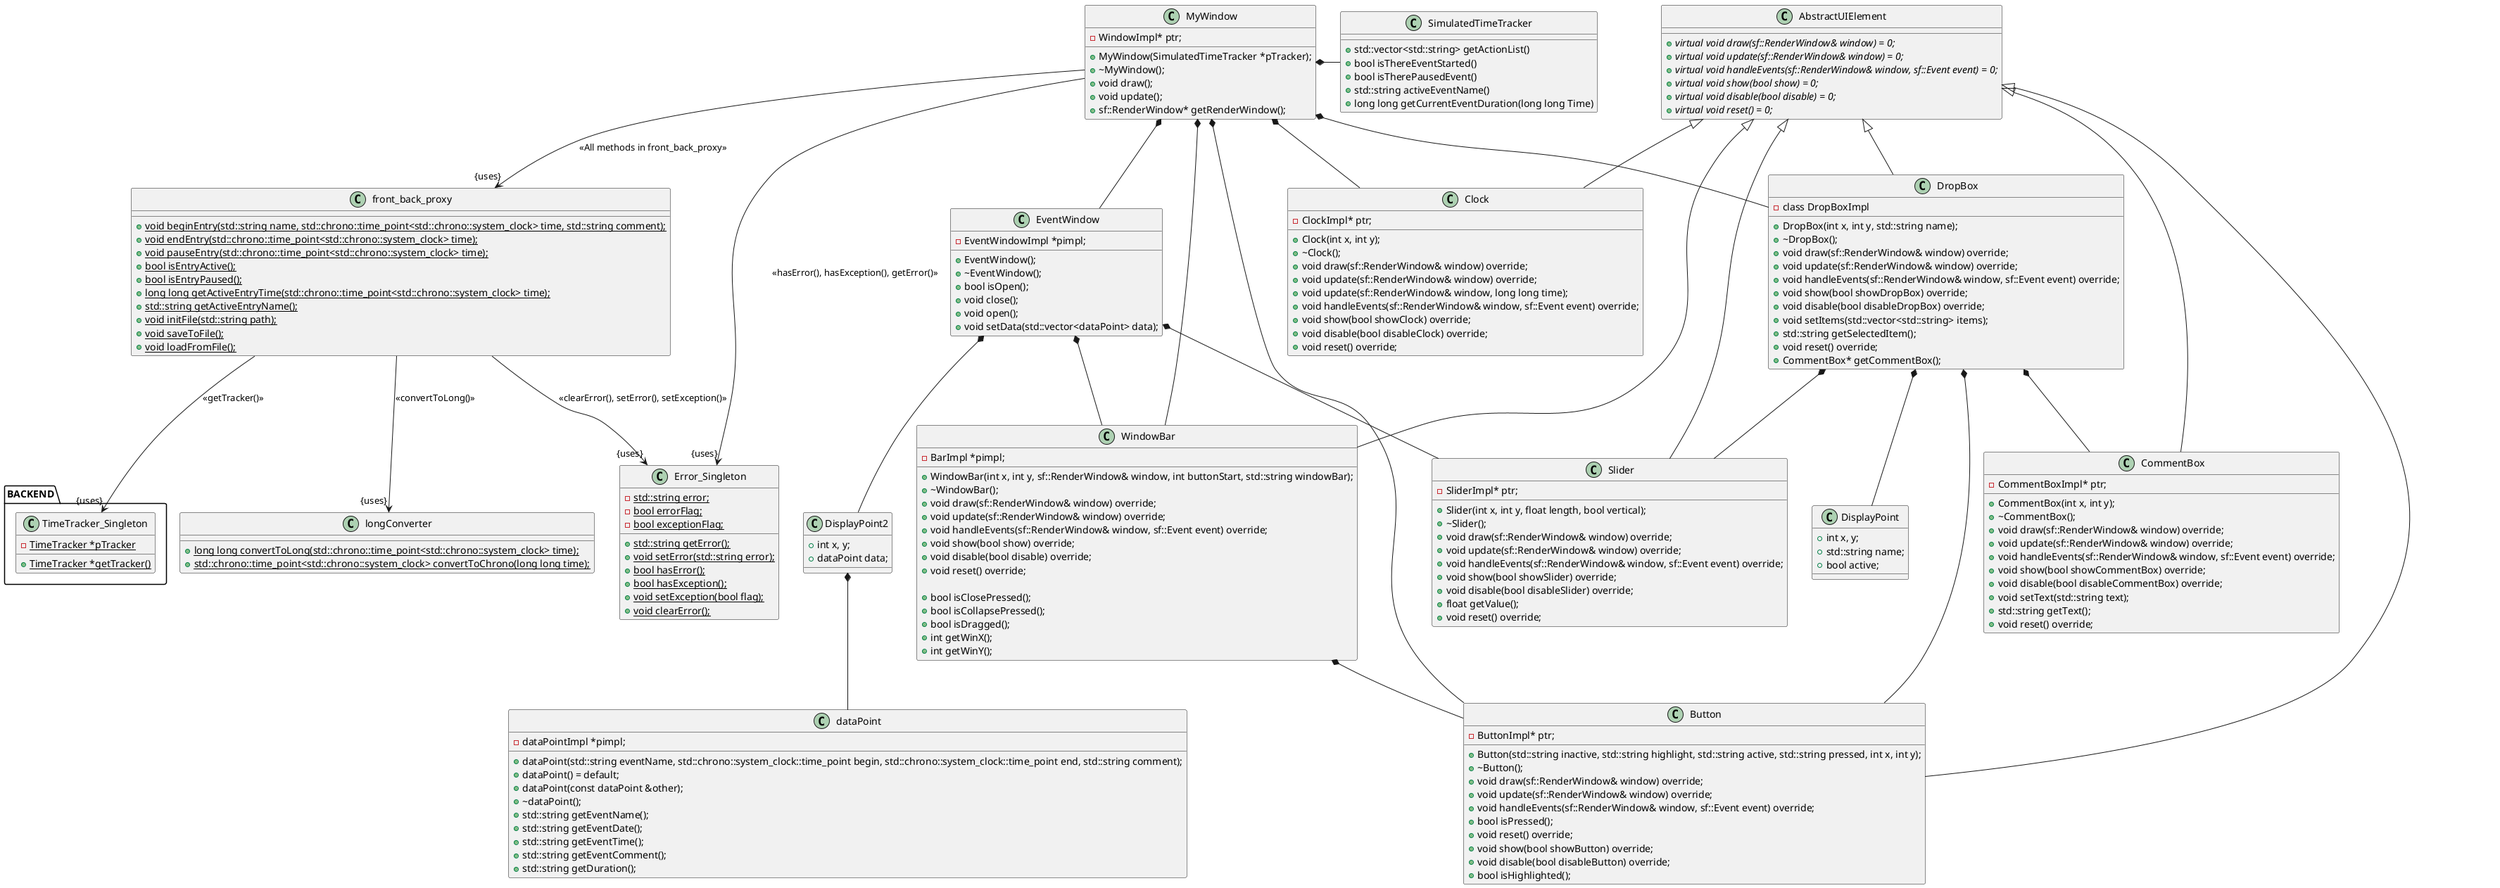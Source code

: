 @startuml

class BACKEND.TimeTracker_Singleton {
    - {static} TimeTracker *pTracker
    + {static} TimeTracker *getTracker()
}

class Error_Singleton {
    + {static} std::string getError();
    + {static} void setError(std::string error);
    + {static} bool hasError();
    + {static} bool hasException();
    + {static} void setException(bool flag);
    + {static} void clearError();
    - {static} std::string error;
    - {static} bool errorFlag;
    - {static} bool exceptionFlag;
}

class longConverter {
    + {static} long long convertToLong(std::chrono::time_point<std::chrono::system_clock> time);
    + {static} std::chrono::time_point<std::chrono::system_clock> convertToChrono(long long time);
}

class front_back_proxy {
    + {static} void beginEntry(std::string name, std::chrono::time_point<std::chrono::system_clock> time, std::string comment);
    + {static} void endEntry(std::chrono::time_point<std::chrono::system_clock> time);
    + {static} void pauseEntry(std::chrono::time_point<std::chrono::system_clock> time);
    + {static} bool isEntryActive();
    + {static} bool isEntryPaused();
    + {static} long long getActiveEntryTime(std::chrono::time_point<std::chrono::system_clock> time);
    + {static} std::string getActiveEntryName();
    + {static} void initFile(std::string path);
    + {static} void saveToFile();
    + {static} void loadFromFile();
}

class AbstractUIElement {
    + {abstract} virtual void draw(sf::RenderWindow& window) = 0;
      + {abstract} virtual void update(sf::RenderWindow& window) = 0;
       + {abstract} virtual void handleEvents(sf::RenderWindow& window, sf::Event event) = 0;
        + {abstract}  virtual void show(bool show) = 0;
        + {abstract} virtual void disable(bool disable) = 0;
        + {abstract} virtual void reset() = 0;
}

class Button{
    + Button(std::string inactive, std::string highlight, std::string active, std::string pressed, int x, int y);
    + ~Button();
    + void draw(sf::RenderWindow& window) override;
    + void update(sf::RenderWindow& window) override;
    + void handleEvents(sf::RenderWindow& window, sf::Event event) override;
    + bool isPressed();
    + void reset() override;
    + void show(bool showButton) override;
    + void disable(bool disableButton) override;
    + bool isHighlighted();

    - ButtonImpl* ptr;
}

AbstractUIElement <|-- Button

class Clock{
    + Clock(int x, int y);
    + ~Clock();
    + void draw(sf::RenderWindow& window) override;
    + void update(sf::RenderWindow& window) override;
    + void update(sf::RenderWindow& window, long long time);
    + void handleEvents(sf::RenderWindow& window, sf::Event event) override;
    + void show(bool showClock) override;
    + void disable(bool disableClock) override;
    + void reset() override;

    - ClockImpl* ptr;
}

AbstractUIElement <|-- Clock

class CommentBox{
    + CommentBox(int x, int y);
    + ~CommentBox();
    + void draw(sf::RenderWindow& window) override;
    + void update(sf::RenderWindow& window) override;
    + void handleEvents(sf::RenderWindow& window, sf::Event event) override;
    + void show(bool showCommentBox) override;
    + void disable(bool disableCommentBox) override;
    + void setText(std::string text);
    + std::string getText();
    + void reset() override;

    - CommentBoxImpl* ptr;
}

AbstractUIElement <|-- CommentBox


class dataPoint {
    + dataPoint(std::string eventName, std::chrono::system_clock::time_point begin, std::chrono::system_clock::time_point end, std::string comment);
    + dataPoint() = default;
    + dataPoint(const dataPoint &other);
    + ~dataPoint();
    + std::string getEventName();
    + std::string getEventDate();
    + std::string getEventTime();
    + std::string getEventComment();
    + std::string getDuration();

    - dataPointImpl *pimpl;
}

class DropBox{
    + DropBox(int x, int y, std::string name);
    + ~DropBox();
    + void draw(sf::RenderWindow& window) override;
    + void update(sf::RenderWindow& window) override;
    + void handleEvents(sf::RenderWindow& window, sf::Event event) override;
    + void show(bool showDropBox) override;
    + void disable(bool disableDropBox) override;
    + void setItems(std::vector<std::string> items);
    + std::string getSelectedItem();
    + void reset() override;
    + CommentBox* getCommentBox();

    - class DropBoxImpl
}

AbstractUIElement <|-- DropBox

class EventWindow {
    + EventWindow();
    + ~EventWindow();
    + bool isOpen();
    + void close();
    + void open();
    + void setData(std::vector<dataPoint> data);

    - EventWindowImpl *pimpl;
}

class MyWindow {

    + MyWindow(SimulatedTimeTracker *pTracker);
    + ~MyWindow();
    + void draw();
    + void update();
    + sf::RenderWindow* getRenderWindow();

    - WindowImpl* ptr;
}

class SimulatedTimeTracker {
    + std::vector<std::string> getActionList()
    + bool isThereEventStarted()
    + bool isTherePausedEvent()
    + std::string activeEventName()
    + long long getCurrentEventDuration(long long Time)
}

class Slider{
    + Slider(int x, int y, float length, bool vertical);
    + ~Slider();
    + void draw(sf::RenderWindow& window) override;
    + void update(sf::RenderWindow& window) override;
    + void handleEvents(sf::RenderWindow& window, sf::Event event) override;
    + void show(bool showSlider) override;
    + void disable(bool disableSlider) override;
    + float getValue();
    + void reset() override;
    - SliderImpl* ptr;
}

AbstractUIElement <|-- Slider

class WindowBar {
    + WindowBar(int x, int y, sf::RenderWindow& window, int buttonStart, std::string windowBar);
    + ~WindowBar();
    + void draw(sf::RenderWindow& window) override;
    + void update(sf::RenderWindow& window) override;
    + void handleEvents(sf::RenderWindow& window, sf::Event event) override;
    + void show(bool show) override;
    + void disable(bool disable) override;
    + void reset() override;

    + bool isClosePressed();
    + bool isCollapsePressed();
    + bool isDragged();
    + int getWinX();
    + int getWinY();


    - BarImpl *pimpl;
}

AbstractUIElement <|-- WindowBar

DropBox *-- CommentBox
DropBox *-- Slider
DropBox *-- Button

EventWindow *-- WindowBar
EventWindow *-- Slider

class DisplayPoint2{
    + int x, y;
    + dataPoint data;
}

DisplayPoint2 *-- dataPoint

EventWindow *-- DisplayPoint2

MyWindow *-- EventWindow
MyWindow *-- Button
MyWindow *-- DropBox
MyWindow *-- Clock
MyWindow *- SimulatedTimeTracker
MyWindow *-- WindowBar

WindowBar *-- Button

class DisplayPoint {
    + int x, y;
    + std::string name;
    + bool active;
}

DropBox *-- DisplayPoint

front_back_proxy --> "{uses}" TimeTracker_Singleton : <<getTracker()>>
front_back_proxy --> "{uses}" longConverter : <<convertToLong()>>
front_back_proxy --> "{uses}" Error_Singleton : <<clearError(), setError(), setException()>>
MyWindow --> "{uses}" front_back_proxy : <<All methods in front_back_proxy>>
MyWindow --> "{uses}" Error_Singleton : <<hasError(), hasException(), getError()>>

@enduml